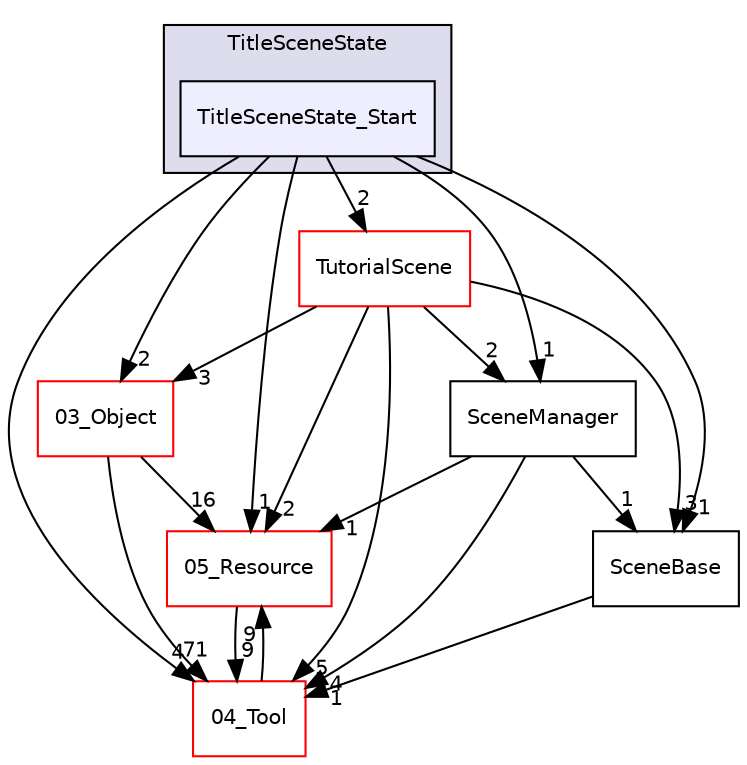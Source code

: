 digraph "C:/HAL/PG関係/03_作成プログラム/03_HAL授業/就職作品/Project/source/02_Scene/Scenes/TitleScene/TitleSceneState/TitleSceneState_Start" {
  compound=true
  node [ fontsize="10", fontname="Helvetica"];
  edge [ labelfontsize="10", labelfontname="Helvetica"];
  subgraph clusterdir_4f5b70d7e9be5c21dbf2460789bbcb42 {
    graph [ bgcolor="#ddddee", pencolor="black", label="TitleSceneState" fontname="Helvetica", fontsize="10", URL="dir_4f5b70d7e9be5c21dbf2460789bbcb42.html"]
  dir_77790db249e1524bfa4e7616c7dce812 [shape=box, label="TitleSceneState_Start", style="filled", fillcolor="#eeeeff", pencolor="black", URL="dir_77790db249e1524bfa4e7616c7dce812.html"];
  }
  dir_b0e70bc53ec7a5495699a9078a4a2f93 [shape=box label="03_Object" fillcolor="white" style="filled" color="red" URL="dir_b0e70bc53ec7a5495699a9078a4a2f93.html"];
  dir_62b08ef7ae86b6920ebead2e737e590c [shape=box label="TutorialScene" fillcolor="white" style="filled" color="red" URL="dir_62b08ef7ae86b6920ebead2e737e590c.html"];
  dir_6e58c436369e4a795ef16d3c489c4702 [shape=box label="05_Resource" fillcolor="white" style="filled" color="red" URL="dir_6e58c436369e4a795ef16d3c489c4702.html"];
  dir_8aa962ecbf640e466ad96d63abe85453 [shape=box label="SceneManager" URL="dir_8aa962ecbf640e466ad96d63abe85453.html"];
  dir_48bb4aacea20c6a8378e1408d864b090 [shape=box label="04_Tool" fillcolor="white" style="filled" color="red" URL="dir_48bb4aacea20c6a8378e1408d864b090.html"];
  dir_b3919f6d615a3952fcf5dafaeefedb63 [shape=box label="SceneBase" URL="dir_b3919f6d615a3952fcf5dafaeefedb63.html"];
  dir_b0e70bc53ec7a5495699a9078a4a2f93->dir_6e58c436369e4a795ef16d3c489c4702 [headlabel="16", labeldistance=1.5 headhref="dir_000027_000158.html"];
  dir_b0e70bc53ec7a5495699a9078a4a2f93->dir_48bb4aacea20c6a8378e1408d864b090 [headlabel="71", labeldistance=1.5 headhref="dir_000027_000080.html"];
  dir_62b08ef7ae86b6920ebead2e737e590c->dir_b0e70bc53ec7a5495699a9078a4a2f93 [headlabel="3", labeldistance=1.5 headhref="dir_000023_000027.html"];
  dir_62b08ef7ae86b6920ebead2e737e590c->dir_6e58c436369e4a795ef16d3c489c4702 [headlabel="2", labeldistance=1.5 headhref="dir_000023_000158.html"];
  dir_62b08ef7ae86b6920ebead2e737e590c->dir_8aa962ecbf640e466ad96d63abe85453 [headlabel="2", labeldistance=1.5 headhref="dir_000023_000012.html"];
  dir_62b08ef7ae86b6920ebead2e737e590c->dir_48bb4aacea20c6a8378e1408d864b090 [headlabel="5", labeldistance=1.5 headhref="dir_000023_000080.html"];
  dir_62b08ef7ae86b6920ebead2e737e590c->dir_b3919f6d615a3952fcf5dafaeefedb63 [headlabel="3", labeldistance=1.5 headhref="dir_000023_000011.html"];
  dir_77790db249e1524bfa4e7616c7dce812->dir_b0e70bc53ec7a5495699a9078a4a2f93 [headlabel="2", labeldistance=1.5 headhref="dir_000022_000027.html"];
  dir_77790db249e1524bfa4e7616c7dce812->dir_62b08ef7ae86b6920ebead2e737e590c [headlabel="2", labeldistance=1.5 headhref="dir_000022_000023.html"];
  dir_77790db249e1524bfa4e7616c7dce812->dir_6e58c436369e4a795ef16d3c489c4702 [headlabel="1", labeldistance=1.5 headhref="dir_000022_000158.html"];
  dir_77790db249e1524bfa4e7616c7dce812->dir_8aa962ecbf640e466ad96d63abe85453 [headlabel="1", labeldistance=1.5 headhref="dir_000022_000012.html"];
  dir_77790db249e1524bfa4e7616c7dce812->dir_48bb4aacea20c6a8378e1408d864b090 [headlabel="4", labeldistance=1.5 headhref="dir_000022_000080.html"];
  dir_77790db249e1524bfa4e7616c7dce812->dir_b3919f6d615a3952fcf5dafaeefedb63 [headlabel="1", labeldistance=1.5 headhref="dir_000022_000011.html"];
  dir_6e58c436369e4a795ef16d3c489c4702->dir_48bb4aacea20c6a8378e1408d864b090 [headlabel="9", labeldistance=1.5 headhref="dir_000158_000080.html"];
  dir_8aa962ecbf640e466ad96d63abe85453->dir_6e58c436369e4a795ef16d3c489c4702 [headlabel="1", labeldistance=1.5 headhref="dir_000012_000158.html"];
  dir_8aa962ecbf640e466ad96d63abe85453->dir_48bb4aacea20c6a8378e1408d864b090 [headlabel="4", labeldistance=1.5 headhref="dir_000012_000080.html"];
  dir_8aa962ecbf640e466ad96d63abe85453->dir_b3919f6d615a3952fcf5dafaeefedb63 [headlabel="1", labeldistance=1.5 headhref="dir_000012_000011.html"];
  dir_48bb4aacea20c6a8378e1408d864b090->dir_6e58c436369e4a795ef16d3c489c4702 [headlabel="9", labeldistance=1.5 headhref="dir_000080_000158.html"];
  dir_b3919f6d615a3952fcf5dafaeefedb63->dir_48bb4aacea20c6a8378e1408d864b090 [headlabel="1", labeldistance=1.5 headhref="dir_000011_000080.html"];
}
